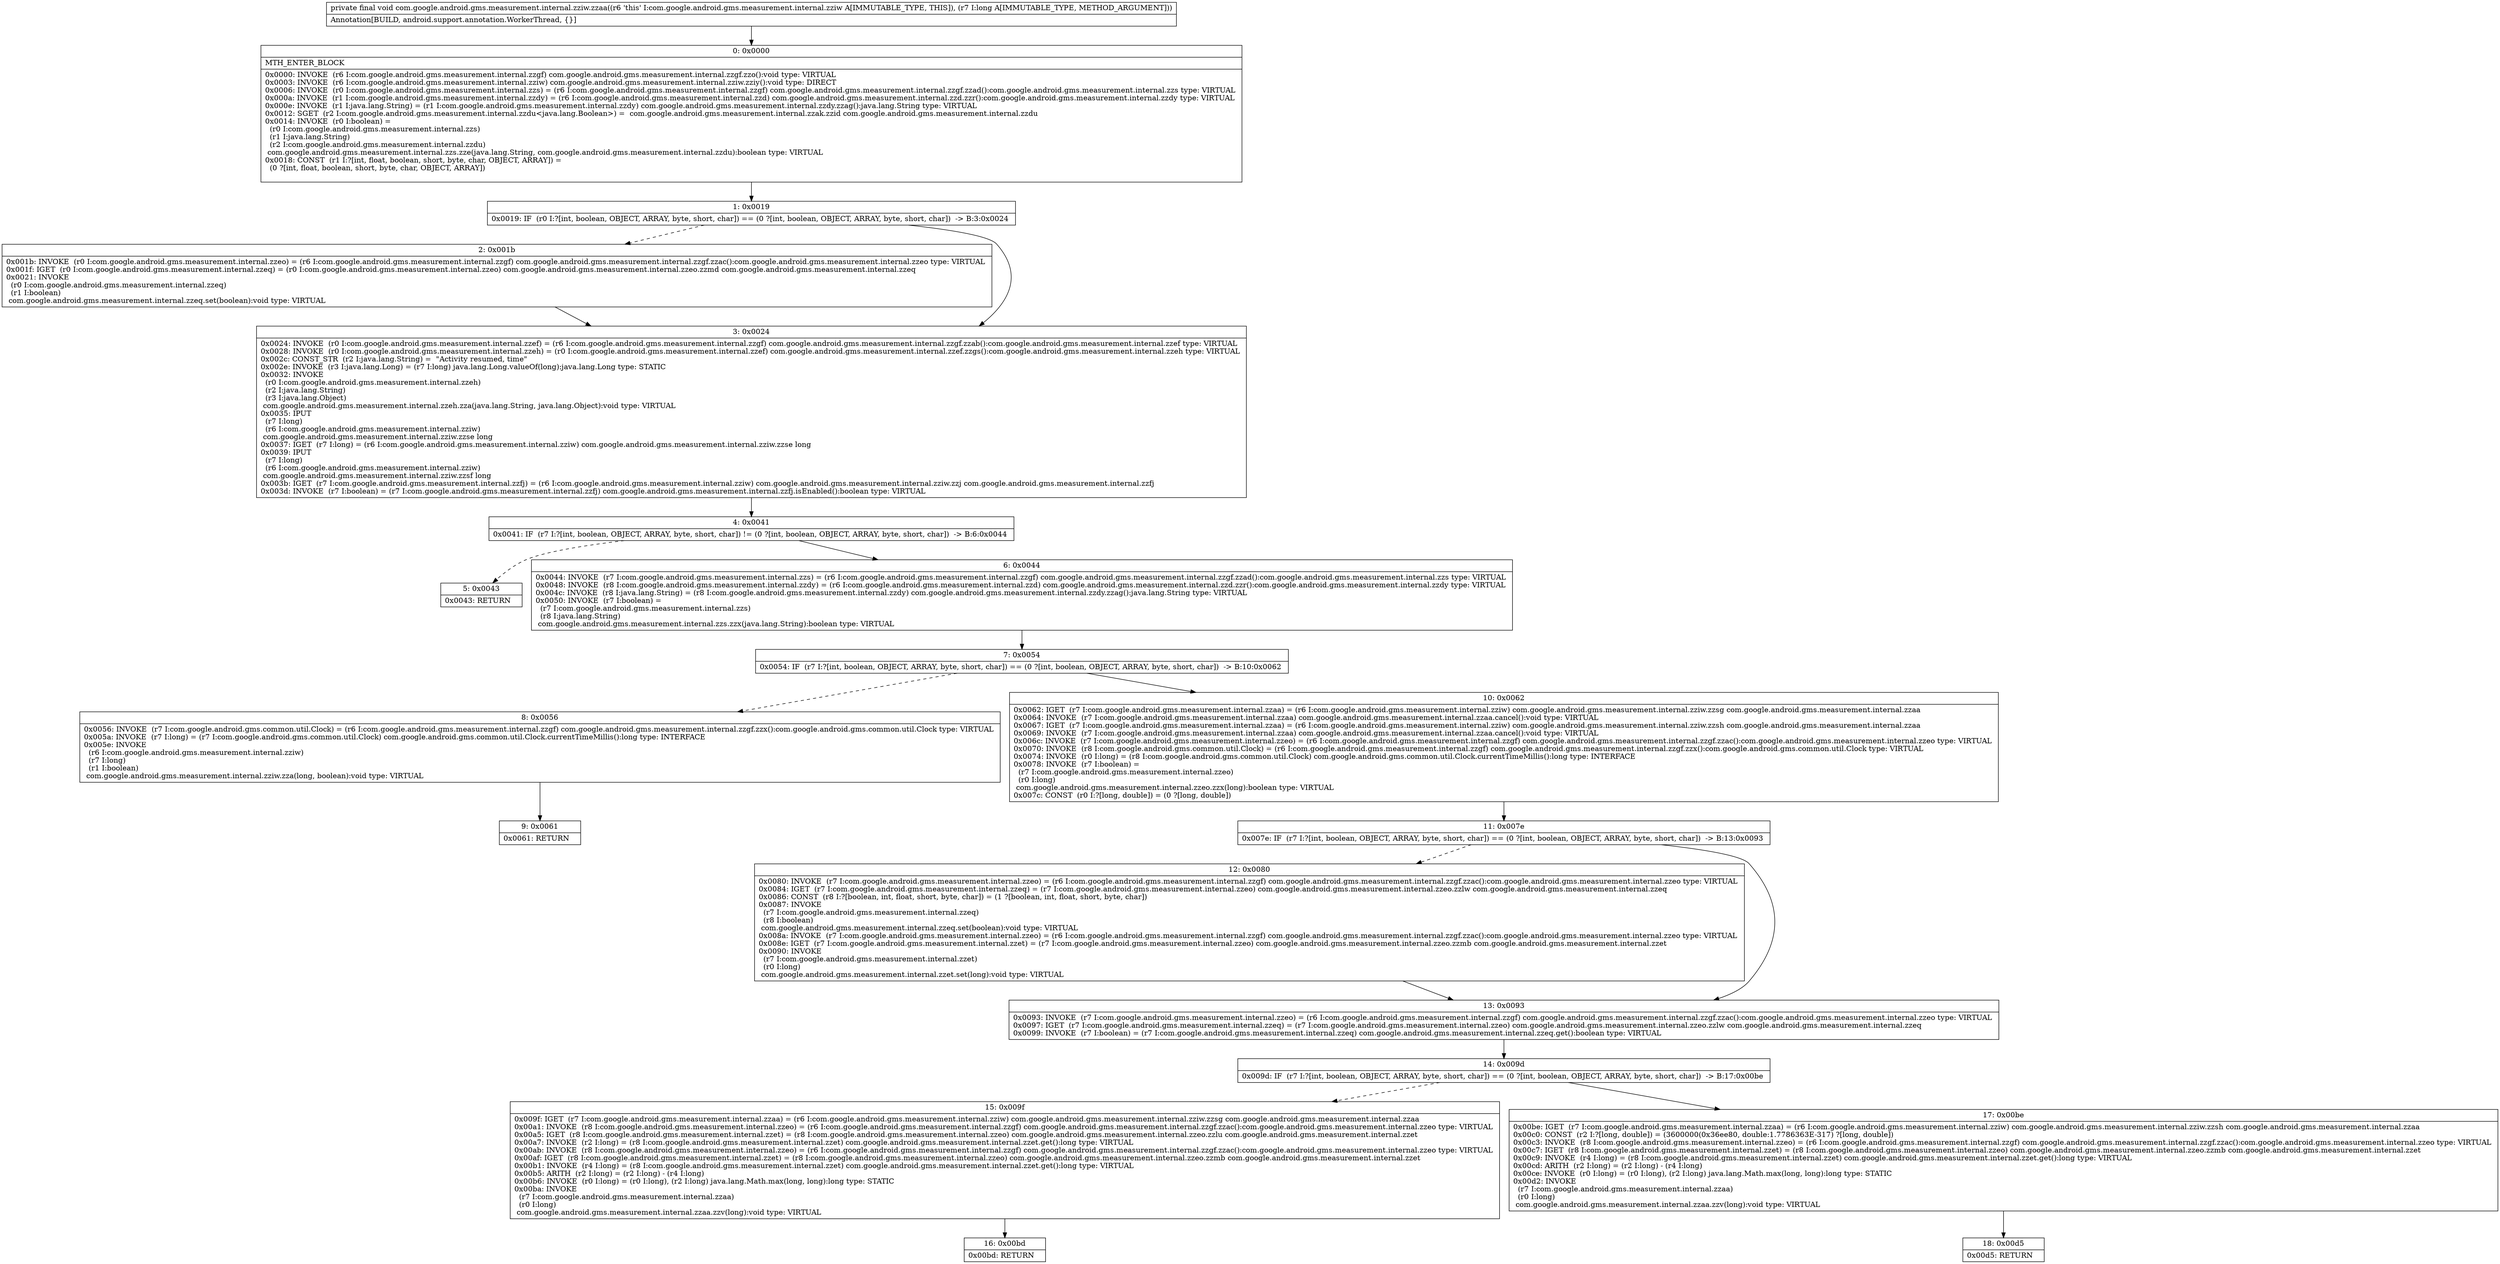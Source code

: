 digraph "CFG forcom.google.android.gms.measurement.internal.zziw.zzaa(J)V" {
Node_0 [shape=record,label="{0\:\ 0x0000|MTH_ENTER_BLOCK\l|0x0000: INVOKE  (r6 I:com.google.android.gms.measurement.internal.zzgf) com.google.android.gms.measurement.internal.zzgf.zzo():void type: VIRTUAL \l0x0003: INVOKE  (r6 I:com.google.android.gms.measurement.internal.zziw) com.google.android.gms.measurement.internal.zziw.zziy():void type: DIRECT \l0x0006: INVOKE  (r0 I:com.google.android.gms.measurement.internal.zzs) = (r6 I:com.google.android.gms.measurement.internal.zzgf) com.google.android.gms.measurement.internal.zzgf.zzad():com.google.android.gms.measurement.internal.zzs type: VIRTUAL \l0x000a: INVOKE  (r1 I:com.google.android.gms.measurement.internal.zzdy) = (r6 I:com.google.android.gms.measurement.internal.zzd) com.google.android.gms.measurement.internal.zzd.zzr():com.google.android.gms.measurement.internal.zzdy type: VIRTUAL \l0x000e: INVOKE  (r1 I:java.lang.String) = (r1 I:com.google.android.gms.measurement.internal.zzdy) com.google.android.gms.measurement.internal.zzdy.zzag():java.lang.String type: VIRTUAL \l0x0012: SGET  (r2 I:com.google.android.gms.measurement.internal.zzdu\<java.lang.Boolean\>) =  com.google.android.gms.measurement.internal.zzak.zzid com.google.android.gms.measurement.internal.zzdu \l0x0014: INVOKE  (r0 I:boolean) = \l  (r0 I:com.google.android.gms.measurement.internal.zzs)\l  (r1 I:java.lang.String)\l  (r2 I:com.google.android.gms.measurement.internal.zzdu)\l com.google.android.gms.measurement.internal.zzs.zze(java.lang.String, com.google.android.gms.measurement.internal.zzdu):boolean type: VIRTUAL \l0x0018: CONST  (r1 I:?[int, float, boolean, short, byte, char, OBJECT, ARRAY]) = \l  (0 ?[int, float, boolean, short, byte, char, OBJECT, ARRAY])\l \l}"];
Node_1 [shape=record,label="{1\:\ 0x0019|0x0019: IF  (r0 I:?[int, boolean, OBJECT, ARRAY, byte, short, char]) == (0 ?[int, boolean, OBJECT, ARRAY, byte, short, char])  \-\> B:3:0x0024 \l}"];
Node_2 [shape=record,label="{2\:\ 0x001b|0x001b: INVOKE  (r0 I:com.google.android.gms.measurement.internal.zzeo) = (r6 I:com.google.android.gms.measurement.internal.zzgf) com.google.android.gms.measurement.internal.zzgf.zzac():com.google.android.gms.measurement.internal.zzeo type: VIRTUAL \l0x001f: IGET  (r0 I:com.google.android.gms.measurement.internal.zzeq) = (r0 I:com.google.android.gms.measurement.internal.zzeo) com.google.android.gms.measurement.internal.zzeo.zzmd com.google.android.gms.measurement.internal.zzeq \l0x0021: INVOKE  \l  (r0 I:com.google.android.gms.measurement.internal.zzeq)\l  (r1 I:boolean)\l com.google.android.gms.measurement.internal.zzeq.set(boolean):void type: VIRTUAL \l}"];
Node_3 [shape=record,label="{3\:\ 0x0024|0x0024: INVOKE  (r0 I:com.google.android.gms.measurement.internal.zzef) = (r6 I:com.google.android.gms.measurement.internal.zzgf) com.google.android.gms.measurement.internal.zzgf.zzab():com.google.android.gms.measurement.internal.zzef type: VIRTUAL \l0x0028: INVOKE  (r0 I:com.google.android.gms.measurement.internal.zzeh) = (r0 I:com.google.android.gms.measurement.internal.zzef) com.google.android.gms.measurement.internal.zzef.zzgs():com.google.android.gms.measurement.internal.zzeh type: VIRTUAL \l0x002c: CONST_STR  (r2 I:java.lang.String) =  \"Activity resumed, time\" \l0x002e: INVOKE  (r3 I:java.lang.Long) = (r7 I:long) java.lang.Long.valueOf(long):java.lang.Long type: STATIC \l0x0032: INVOKE  \l  (r0 I:com.google.android.gms.measurement.internal.zzeh)\l  (r2 I:java.lang.String)\l  (r3 I:java.lang.Object)\l com.google.android.gms.measurement.internal.zzeh.zza(java.lang.String, java.lang.Object):void type: VIRTUAL \l0x0035: IPUT  \l  (r7 I:long)\l  (r6 I:com.google.android.gms.measurement.internal.zziw)\l com.google.android.gms.measurement.internal.zziw.zzse long \l0x0037: IGET  (r7 I:long) = (r6 I:com.google.android.gms.measurement.internal.zziw) com.google.android.gms.measurement.internal.zziw.zzse long \l0x0039: IPUT  \l  (r7 I:long)\l  (r6 I:com.google.android.gms.measurement.internal.zziw)\l com.google.android.gms.measurement.internal.zziw.zzsf long \l0x003b: IGET  (r7 I:com.google.android.gms.measurement.internal.zzfj) = (r6 I:com.google.android.gms.measurement.internal.zziw) com.google.android.gms.measurement.internal.zziw.zzj com.google.android.gms.measurement.internal.zzfj \l0x003d: INVOKE  (r7 I:boolean) = (r7 I:com.google.android.gms.measurement.internal.zzfj) com.google.android.gms.measurement.internal.zzfj.isEnabled():boolean type: VIRTUAL \l}"];
Node_4 [shape=record,label="{4\:\ 0x0041|0x0041: IF  (r7 I:?[int, boolean, OBJECT, ARRAY, byte, short, char]) != (0 ?[int, boolean, OBJECT, ARRAY, byte, short, char])  \-\> B:6:0x0044 \l}"];
Node_5 [shape=record,label="{5\:\ 0x0043|0x0043: RETURN   \l}"];
Node_6 [shape=record,label="{6\:\ 0x0044|0x0044: INVOKE  (r7 I:com.google.android.gms.measurement.internal.zzs) = (r6 I:com.google.android.gms.measurement.internal.zzgf) com.google.android.gms.measurement.internal.zzgf.zzad():com.google.android.gms.measurement.internal.zzs type: VIRTUAL \l0x0048: INVOKE  (r8 I:com.google.android.gms.measurement.internal.zzdy) = (r6 I:com.google.android.gms.measurement.internal.zzd) com.google.android.gms.measurement.internal.zzd.zzr():com.google.android.gms.measurement.internal.zzdy type: VIRTUAL \l0x004c: INVOKE  (r8 I:java.lang.String) = (r8 I:com.google.android.gms.measurement.internal.zzdy) com.google.android.gms.measurement.internal.zzdy.zzag():java.lang.String type: VIRTUAL \l0x0050: INVOKE  (r7 I:boolean) = \l  (r7 I:com.google.android.gms.measurement.internal.zzs)\l  (r8 I:java.lang.String)\l com.google.android.gms.measurement.internal.zzs.zzx(java.lang.String):boolean type: VIRTUAL \l}"];
Node_7 [shape=record,label="{7\:\ 0x0054|0x0054: IF  (r7 I:?[int, boolean, OBJECT, ARRAY, byte, short, char]) == (0 ?[int, boolean, OBJECT, ARRAY, byte, short, char])  \-\> B:10:0x0062 \l}"];
Node_8 [shape=record,label="{8\:\ 0x0056|0x0056: INVOKE  (r7 I:com.google.android.gms.common.util.Clock) = (r6 I:com.google.android.gms.measurement.internal.zzgf) com.google.android.gms.measurement.internal.zzgf.zzx():com.google.android.gms.common.util.Clock type: VIRTUAL \l0x005a: INVOKE  (r7 I:long) = (r7 I:com.google.android.gms.common.util.Clock) com.google.android.gms.common.util.Clock.currentTimeMillis():long type: INTERFACE \l0x005e: INVOKE  \l  (r6 I:com.google.android.gms.measurement.internal.zziw)\l  (r7 I:long)\l  (r1 I:boolean)\l com.google.android.gms.measurement.internal.zziw.zza(long, boolean):void type: VIRTUAL \l}"];
Node_9 [shape=record,label="{9\:\ 0x0061|0x0061: RETURN   \l}"];
Node_10 [shape=record,label="{10\:\ 0x0062|0x0062: IGET  (r7 I:com.google.android.gms.measurement.internal.zzaa) = (r6 I:com.google.android.gms.measurement.internal.zziw) com.google.android.gms.measurement.internal.zziw.zzsg com.google.android.gms.measurement.internal.zzaa \l0x0064: INVOKE  (r7 I:com.google.android.gms.measurement.internal.zzaa) com.google.android.gms.measurement.internal.zzaa.cancel():void type: VIRTUAL \l0x0067: IGET  (r7 I:com.google.android.gms.measurement.internal.zzaa) = (r6 I:com.google.android.gms.measurement.internal.zziw) com.google.android.gms.measurement.internal.zziw.zzsh com.google.android.gms.measurement.internal.zzaa \l0x0069: INVOKE  (r7 I:com.google.android.gms.measurement.internal.zzaa) com.google.android.gms.measurement.internal.zzaa.cancel():void type: VIRTUAL \l0x006c: INVOKE  (r7 I:com.google.android.gms.measurement.internal.zzeo) = (r6 I:com.google.android.gms.measurement.internal.zzgf) com.google.android.gms.measurement.internal.zzgf.zzac():com.google.android.gms.measurement.internal.zzeo type: VIRTUAL \l0x0070: INVOKE  (r8 I:com.google.android.gms.common.util.Clock) = (r6 I:com.google.android.gms.measurement.internal.zzgf) com.google.android.gms.measurement.internal.zzgf.zzx():com.google.android.gms.common.util.Clock type: VIRTUAL \l0x0074: INVOKE  (r0 I:long) = (r8 I:com.google.android.gms.common.util.Clock) com.google.android.gms.common.util.Clock.currentTimeMillis():long type: INTERFACE \l0x0078: INVOKE  (r7 I:boolean) = \l  (r7 I:com.google.android.gms.measurement.internal.zzeo)\l  (r0 I:long)\l com.google.android.gms.measurement.internal.zzeo.zzx(long):boolean type: VIRTUAL \l0x007c: CONST  (r0 I:?[long, double]) = (0 ?[long, double]) \l}"];
Node_11 [shape=record,label="{11\:\ 0x007e|0x007e: IF  (r7 I:?[int, boolean, OBJECT, ARRAY, byte, short, char]) == (0 ?[int, boolean, OBJECT, ARRAY, byte, short, char])  \-\> B:13:0x0093 \l}"];
Node_12 [shape=record,label="{12\:\ 0x0080|0x0080: INVOKE  (r7 I:com.google.android.gms.measurement.internal.zzeo) = (r6 I:com.google.android.gms.measurement.internal.zzgf) com.google.android.gms.measurement.internal.zzgf.zzac():com.google.android.gms.measurement.internal.zzeo type: VIRTUAL \l0x0084: IGET  (r7 I:com.google.android.gms.measurement.internal.zzeq) = (r7 I:com.google.android.gms.measurement.internal.zzeo) com.google.android.gms.measurement.internal.zzeo.zzlw com.google.android.gms.measurement.internal.zzeq \l0x0086: CONST  (r8 I:?[boolean, int, float, short, byte, char]) = (1 ?[boolean, int, float, short, byte, char]) \l0x0087: INVOKE  \l  (r7 I:com.google.android.gms.measurement.internal.zzeq)\l  (r8 I:boolean)\l com.google.android.gms.measurement.internal.zzeq.set(boolean):void type: VIRTUAL \l0x008a: INVOKE  (r7 I:com.google.android.gms.measurement.internal.zzeo) = (r6 I:com.google.android.gms.measurement.internal.zzgf) com.google.android.gms.measurement.internal.zzgf.zzac():com.google.android.gms.measurement.internal.zzeo type: VIRTUAL \l0x008e: IGET  (r7 I:com.google.android.gms.measurement.internal.zzet) = (r7 I:com.google.android.gms.measurement.internal.zzeo) com.google.android.gms.measurement.internal.zzeo.zzmb com.google.android.gms.measurement.internal.zzet \l0x0090: INVOKE  \l  (r7 I:com.google.android.gms.measurement.internal.zzet)\l  (r0 I:long)\l com.google.android.gms.measurement.internal.zzet.set(long):void type: VIRTUAL \l}"];
Node_13 [shape=record,label="{13\:\ 0x0093|0x0093: INVOKE  (r7 I:com.google.android.gms.measurement.internal.zzeo) = (r6 I:com.google.android.gms.measurement.internal.zzgf) com.google.android.gms.measurement.internal.zzgf.zzac():com.google.android.gms.measurement.internal.zzeo type: VIRTUAL \l0x0097: IGET  (r7 I:com.google.android.gms.measurement.internal.zzeq) = (r7 I:com.google.android.gms.measurement.internal.zzeo) com.google.android.gms.measurement.internal.zzeo.zzlw com.google.android.gms.measurement.internal.zzeq \l0x0099: INVOKE  (r7 I:boolean) = (r7 I:com.google.android.gms.measurement.internal.zzeq) com.google.android.gms.measurement.internal.zzeq.get():boolean type: VIRTUAL \l}"];
Node_14 [shape=record,label="{14\:\ 0x009d|0x009d: IF  (r7 I:?[int, boolean, OBJECT, ARRAY, byte, short, char]) == (0 ?[int, boolean, OBJECT, ARRAY, byte, short, char])  \-\> B:17:0x00be \l}"];
Node_15 [shape=record,label="{15\:\ 0x009f|0x009f: IGET  (r7 I:com.google.android.gms.measurement.internal.zzaa) = (r6 I:com.google.android.gms.measurement.internal.zziw) com.google.android.gms.measurement.internal.zziw.zzsg com.google.android.gms.measurement.internal.zzaa \l0x00a1: INVOKE  (r8 I:com.google.android.gms.measurement.internal.zzeo) = (r6 I:com.google.android.gms.measurement.internal.zzgf) com.google.android.gms.measurement.internal.zzgf.zzac():com.google.android.gms.measurement.internal.zzeo type: VIRTUAL \l0x00a5: IGET  (r8 I:com.google.android.gms.measurement.internal.zzet) = (r8 I:com.google.android.gms.measurement.internal.zzeo) com.google.android.gms.measurement.internal.zzeo.zzlu com.google.android.gms.measurement.internal.zzet \l0x00a7: INVOKE  (r2 I:long) = (r8 I:com.google.android.gms.measurement.internal.zzet) com.google.android.gms.measurement.internal.zzet.get():long type: VIRTUAL \l0x00ab: INVOKE  (r8 I:com.google.android.gms.measurement.internal.zzeo) = (r6 I:com.google.android.gms.measurement.internal.zzgf) com.google.android.gms.measurement.internal.zzgf.zzac():com.google.android.gms.measurement.internal.zzeo type: VIRTUAL \l0x00af: IGET  (r8 I:com.google.android.gms.measurement.internal.zzet) = (r8 I:com.google.android.gms.measurement.internal.zzeo) com.google.android.gms.measurement.internal.zzeo.zzmb com.google.android.gms.measurement.internal.zzet \l0x00b1: INVOKE  (r4 I:long) = (r8 I:com.google.android.gms.measurement.internal.zzet) com.google.android.gms.measurement.internal.zzet.get():long type: VIRTUAL \l0x00b5: ARITH  (r2 I:long) = (r2 I:long) \- (r4 I:long) \l0x00b6: INVOKE  (r0 I:long) = (r0 I:long), (r2 I:long) java.lang.Math.max(long, long):long type: STATIC \l0x00ba: INVOKE  \l  (r7 I:com.google.android.gms.measurement.internal.zzaa)\l  (r0 I:long)\l com.google.android.gms.measurement.internal.zzaa.zzv(long):void type: VIRTUAL \l}"];
Node_16 [shape=record,label="{16\:\ 0x00bd|0x00bd: RETURN   \l}"];
Node_17 [shape=record,label="{17\:\ 0x00be|0x00be: IGET  (r7 I:com.google.android.gms.measurement.internal.zzaa) = (r6 I:com.google.android.gms.measurement.internal.zziw) com.google.android.gms.measurement.internal.zziw.zzsh com.google.android.gms.measurement.internal.zzaa \l0x00c0: CONST  (r2 I:?[long, double]) = (3600000(0x36ee80, double:1.7786363E\-317) ?[long, double]) \l0x00c3: INVOKE  (r8 I:com.google.android.gms.measurement.internal.zzeo) = (r6 I:com.google.android.gms.measurement.internal.zzgf) com.google.android.gms.measurement.internal.zzgf.zzac():com.google.android.gms.measurement.internal.zzeo type: VIRTUAL \l0x00c7: IGET  (r8 I:com.google.android.gms.measurement.internal.zzet) = (r8 I:com.google.android.gms.measurement.internal.zzeo) com.google.android.gms.measurement.internal.zzeo.zzmb com.google.android.gms.measurement.internal.zzet \l0x00c9: INVOKE  (r4 I:long) = (r8 I:com.google.android.gms.measurement.internal.zzet) com.google.android.gms.measurement.internal.zzet.get():long type: VIRTUAL \l0x00cd: ARITH  (r2 I:long) = (r2 I:long) \- (r4 I:long) \l0x00ce: INVOKE  (r0 I:long) = (r0 I:long), (r2 I:long) java.lang.Math.max(long, long):long type: STATIC \l0x00d2: INVOKE  \l  (r7 I:com.google.android.gms.measurement.internal.zzaa)\l  (r0 I:long)\l com.google.android.gms.measurement.internal.zzaa.zzv(long):void type: VIRTUAL \l}"];
Node_18 [shape=record,label="{18\:\ 0x00d5|0x00d5: RETURN   \l}"];
MethodNode[shape=record,label="{private final void com.google.android.gms.measurement.internal.zziw.zzaa((r6 'this' I:com.google.android.gms.measurement.internal.zziw A[IMMUTABLE_TYPE, THIS]), (r7 I:long A[IMMUTABLE_TYPE, METHOD_ARGUMENT]))  | Annotation[BUILD, android.support.annotation.WorkerThread, \{\}]\l}"];
MethodNode -> Node_0;
Node_0 -> Node_1;
Node_1 -> Node_2[style=dashed];
Node_1 -> Node_3;
Node_2 -> Node_3;
Node_3 -> Node_4;
Node_4 -> Node_5[style=dashed];
Node_4 -> Node_6;
Node_6 -> Node_7;
Node_7 -> Node_8[style=dashed];
Node_7 -> Node_10;
Node_8 -> Node_9;
Node_10 -> Node_11;
Node_11 -> Node_12[style=dashed];
Node_11 -> Node_13;
Node_12 -> Node_13;
Node_13 -> Node_14;
Node_14 -> Node_15[style=dashed];
Node_14 -> Node_17;
Node_15 -> Node_16;
Node_17 -> Node_18;
}

